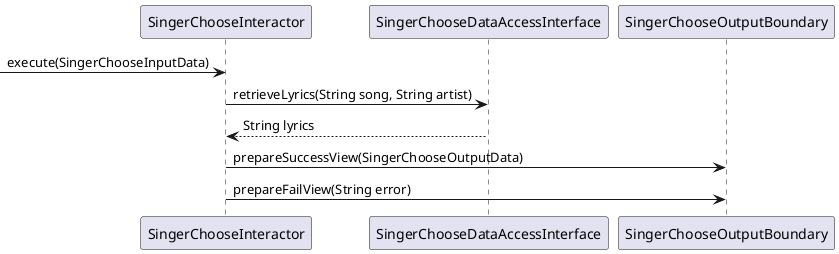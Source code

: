 @startuml
-> SingerChooseInteractor: execute(SingerChooseInputData)
SingerChooseInteractor -> SingerChooseDataAccessInterface: retrieveLyrics(String song, String artist)
SingerChooseDataAccessInterface --> SingerChooseInteractor: String lyrics
SingerChooseInteractor -> SingerChooseOutputBoundary: prepareSuccessView(SingerChooseOutputData)
SingerChooseInteractor -> SingerChooseOutputBoundary: prepareFailView(String error)
@enduml